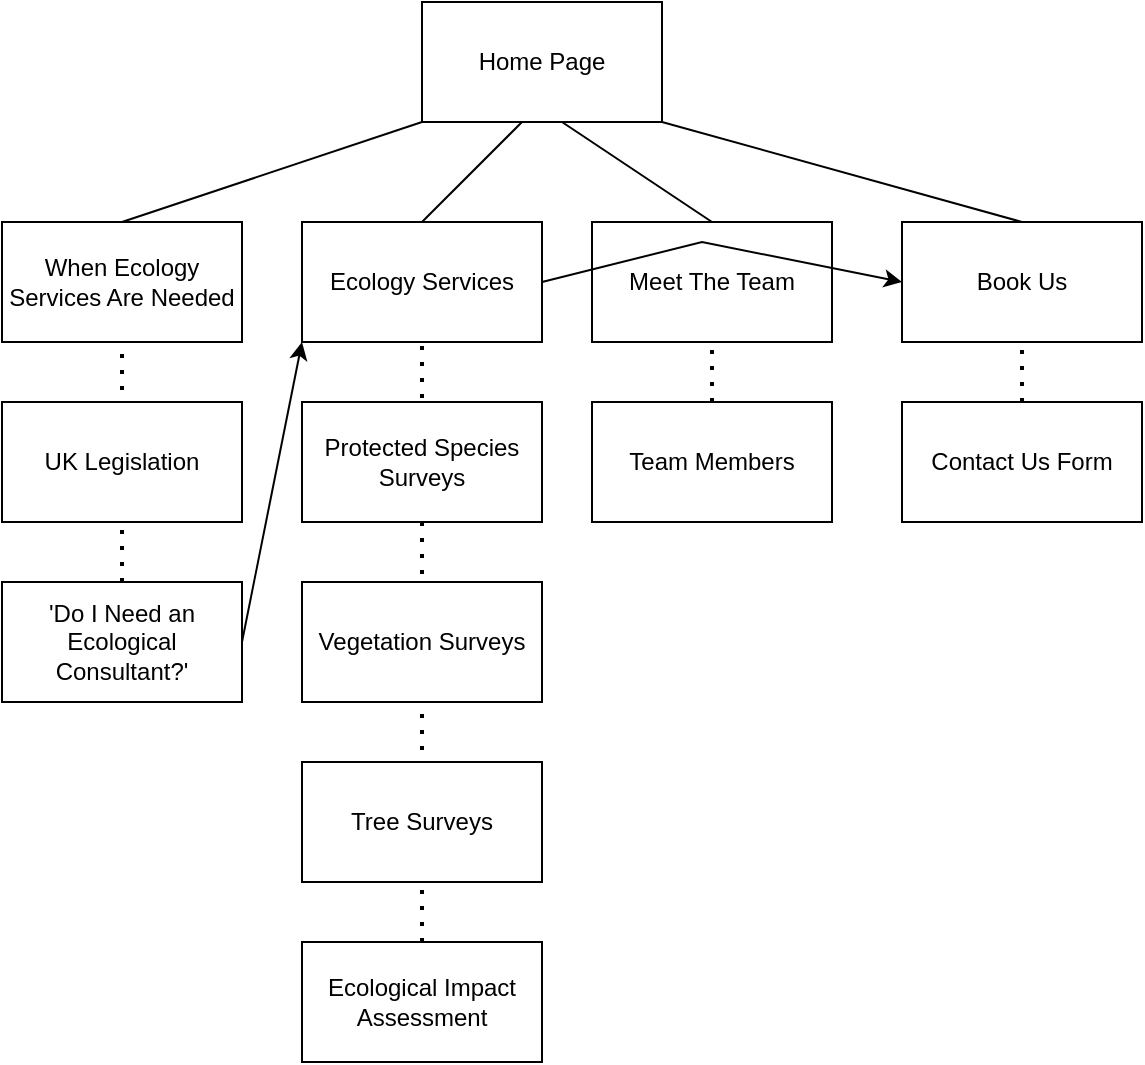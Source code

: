 <mxfile version="16.1.4" type="github"><diagram id="5WFCiQjLN-XZLAFlFWNr" name="Page-1"><mxGraphModel dx="545" dy="774" grid="1" gridSize="10" guides="1" tooltips="1" connect="1" arrows="1" fold="1" page="1" pageScale="1" pageWidth="850" pageHeight="1100" math="0" shadow="0"><root><mxCell id="0"/><mxCell id="1" parent="0"/><mxCell id="rMnt8mq79DVPtm8mblte-32" value="" style="endArrow=none;dashed=1;html=1;dashPattern=1 3;strokeWidth=2;rounded=0;exitX=0.5;exitY=0;exitDx=0;exitDy=0;" edge="1" parent="1" source="rMnt8mq79DVPtm8mblte-10"><mxGeometry width="50" height="50" relative="1" as="geometry"><mxPoint x="70" y="650" as="sourcePoint"/><mxPoint x="70" y="540" as="targetPoint"/></mxGeometry></mxCell><mxCell id="rMnt8mq79DVPtm8mblte-30" value="" style="endArrow=none;dashed=1;html=1;dashPattern=1 3;strokeWidth=2;rounded=0;exitX=0.5;exitY=0;exitDx=0;exitDy=0;" edge="1" parent="1" source="rMnt8mq79DVPtm8mblte-13"><mxGeometry width="50" height="50" relative="1" as="geometry"><mxPoint x="170" y="590" as="sourcePoint"/><mxPoint x="220" y="540" as="targetPoint"/></mxGeometry></mxCell><mxCell id="rMnt8mq79DVPtm8mblte-1" value="Home Page" style="rounded=0;whiteSpace=wrap;html=1;" vertex="1" parent="1"><mxGeometry x="220" y="370" width="120" height="60" as="geometry"/></mxCell><mxCell id="rMnt8mq79DVPtm8mblte-2" value="When Ecology Services Are Needed" style="rounded=0;whiteSpace=wrap;html=1;" vertex="1" parent="1"><mxGeometry x="10" y="480" width="120" height="60" as="geometry"/></mxCell><mxCell id="rMnt8mq79DVPtm8mblte-3" value="Ecology Services" style="rounded=0;whiteSpace=wrap;html=1;" vertex="1" parent="1"><mxGeometry x="160" y="480" width="120" height="60" as="geometry"/></mxCell><mxCell id="rMnt8mq79DVPtm8mblte-4" value="Meet The Team" style="rounded=0;whiteSpace=wrap;html=1;" vertex="1" parent="1"><mxGeometry x="305" y="480" width="120" height="60" as="geometry"/></mxCell><mxCell id="rMnt8mq79DVPtm8mblte-5" value="Book Us" style="rounded=0;whiteSpace=wrap;html=1;" vertex="1" parent="1"><mxGeometry x="460" y="480" width="120" height="60" as="geometry"/></mxCell><mxCell id="rMnt8mq79DVPtm8mblte-6" value="Contact Us Form" style="rounded=0;whiteSpace=wrap;html=1;" vertex="1" parent="1"><mxGeometry x="460" y="570" width="120" height="60" as="geometry"/></mxCell><mxCell id="rMnt8mq79DVPtm8mblte-8" value="Protected Species Surveys" style="rounded=0;whiteSpace=wrap;html=1;" vertex="1" parent="1"><mxGeometry x="160" y="570" width="120" height="60" as="geometry"/></mxCell><mxCell id="rMnt8mq79DVPtm8mblte-9" value="UK Legislation" style="rounded=0;whiteSpace=wrap;html=1;" vertex="1" parent="1"><mxGeometry x="10" y="570" width="120" height="60" as="geometry"/></mxCell><mxCell id="rMnt8mq79DVPtm8mblte-10" value="'Do I Need an Ecological Consultant?' " style="rounded=0;whiteSpace=wrap;html=1;" vertex="1" parent="1"><mxGeometry x="10" y="660" width="120" height="60" as="geometry"/></mxCell><mxCell id="rMnt8mq79DVPtm8mblte-11" value="Vegetation Surveys" style="rounded=0;whiteSpace=wrap;html=1;" vertex="1" parent="1"><mxGeometry x="160" y="660" width="120" height="60" as="geometry"/></mxCell><mxCell id="rMnt8mq79DVPtm8mblte-12" value="Tree Surveys" style="rounded=0;whiteSpace=wrap;html=1;" vertex="1" parent="1"><mxGeometry x="160" y="750" width="120" height="60" as="geometry"/></mxCell><mxCell id="rMnt8mq79DVPtm8mblte-13" value="Ecological Impact Assessment" style="rounded=0;whiteSpace=wrap;html=1;" vertex="1" parent="1"><mxGeometry x="160" y="840" width="120" height="60" as="geometry"/></mxCell><mxCell id="rMnt8mq79DVPtm8mblte-15" value="" style="endArrow=none;html=1;rounded=0;exitX=0.5;exitY=0;exitDx=0;exitDy=0;" edge="1" parent="1" source="rMnt8mq79DVPtm8mblte-2"><mxGeometry width="50" height="50" relative="1" as="geometry"><mxPoint x="170" y="480" as="sourcePoint"/><mxPoint x="220" y="430" as="targetPoint"/></mxGeometry></mxCell><mxCell id="rMnt8mq79DVPtm8mblte-16" value="" style="endArrow=none;html=1;rounded=0;" edge="1" parent="1"><mxGeometry width="50" height="50" relative="1" as="geometry"><mxPoint x="220" y="480" as="sourcePoint"/><mxPoint x="270" y="430" as="targetPoint"/></mxGeometry></mxCell><mxCell id="rMnt8mq79DVPtm8mblte-17" value="" style="endArrow=none;html=1;rounded=0;exitX=0.5;exitY=0;exitDx=0;exitDy=0;" edge="1" parent="1" source="rMnt8mq79DVPtm8mblte-4"><mxGeometry width="50" height="50" relative="1" as="geometry"><mxPoint x="240" y="480" as="sourcePoint"/><mxPoint x="290" y="430" as="targetPoint"/></mxGeometry></mxCell><mxCell id="rMnt8mq79DVPtm8mblte-18" value="" style="endArrow=none;html=1;rounded=0;exitX=0.5;exitY=0;exitDx=0;exitDy=0;exitPerimeter=0;" edge="1" parent="1" source="rMnt8mq79DVPtm8mblte-5"><mxGeometry width="50" height="50" relative="1" as="geometry"><mxPoint x="290" y="480" as="sourcePoint"/><mxPoint x="340" y="430" as="targetPoint"/></mxGeometry></mxCell><mxCell id="rMnt8mq79DVPtm8mblte-22" value="" style="endArrow=none;dashed=1;html=1;dashPattern=1 3;strokeWidth=2;rounded=0;exitX=0.5;exitY=0;exitDx=0;exitDy=0;entryX=0.5;entryY=1;entryDx=0;entryDy=0;" edge="1" parent="1" source="rMnt8mq79DVPtm8mblte-7" target="rMnt8mq79DVPtm8mblte-4"><mxGeometry width="50" height="50" relative="1" as="geometry"><mxPoint x="320" y="590" as="sourcePoint"/><mxPoint x="370" y="540" as="targetPoint"/></mxGeometry></mxCell><mxCell id="rMnt8mq79DVPtm8mblte-23" value="" style="endArrow=none;dashed=1;html=1;dashPattern=1 3;strokeWidth=2;rounded=0;startArrow=none;entryX=0.5;entryY=1;entryDx=0;entryDy=0;exitX=0.5;exitY=0;exitDx=0;exitDy=0;" edge="1" parent="1" source="rMnt8mq79DVPtm8mblte-6" target="rMnt8mq79DVPtm8mblte-5"><mxGeometry width="50" height="50" relative="1" as="geometry"><mxPoint x="380" y="600" as="sourcePoint"/><mxPoint x="430" y="550" as="targetPoint"/><Array as="points"/></mxGeometry></mxCell><mxCell id="rMnt8mq79DVPtm8mblte-7" value="Team Members" style="rounded=0;whiteSpace=wrap;html=1;" vertex="1" parent="1"><mxGeometry x="305" y="570" width="120" height="60" as="geometry"/></mxCell><mxCell id="rMnt8mq79DVPtm8mblte-25" value="" style="endArrow=classic;html=1;rounded=0;entryX=0;entryY=1;entryDx=0;entryDy=0;" edge="1" parent="1" target="rMnt8mq79DVPtm8mblte-3"><mxGeometry width="50" height="50" relative="1" as="geometry"><mxPoint x="130" y="690" as="sourcePoint"/><mxPoint x="180" y="640" as="targetPoint"/></mxGeometry></mxCell><mxCell id="rMnt8mq79DVPtm8mblte-26" value="" style="endArrow=classic;html=1;rounded=0;entryX=0;entryY=0.5;entryDx=0;entryDy=0;exitX=1;exitY=0.5;exitDx=0;exitDy=0;" edge="1" parent="1" source="rMnt8mq79DVPtm8mblte-3" target="rMnt8mq79DVPtm8mblte-5"><mxGeometry width="50" height="50" relative="1" as="geometry"><mxPoint x="280" y="600" as="sourcePoint"/><mxPoint x="330" y="550" as="targetPoint"/><Array as="points"><mxPoint x="360" y="490"/></Array></mxGeometry></mxCell></root></mxGraphModel></diagram></mxfile>
